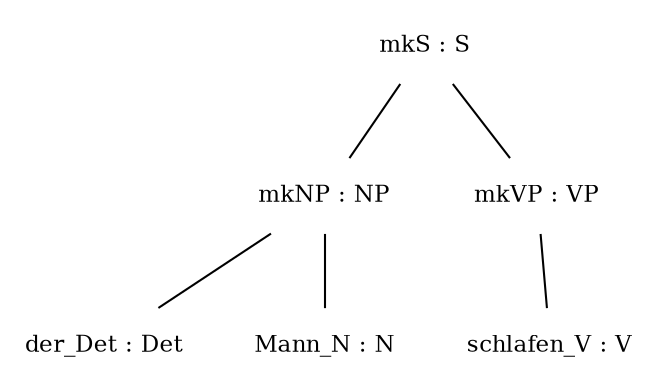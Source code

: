 graph {
node[fontsize = 11];
n0[label = "mkS : S", style = "solid", shape = "plaintext"] ;
n0_0[label = "mkNP : NP", style = "solid", shape = "plaintext"] ;
n0 -- n0_0 [style = "solid"];
n0_0_0[label = "der_Det : Det", style = "solid", shape = "plaintext"] ;
n0_0 -- n0_0_0 [style = "solid"];
n1_0_0[label = "Mann_N : N", style = "solid", shape = "plaintext"] ;
n0_0 -- n1_0_0 [style = "solid"];
n1_0[label = "mkVP : VP", style = "solid", shape = "plaintext"] ;
n0 -- n1_0 [style = "solid"];
n0_1_0[label = "schlafen_V : V", style = "solid", shape = "plaintext"] ;
n1_0 -- n0_1_0 [style = "solid"];
}
